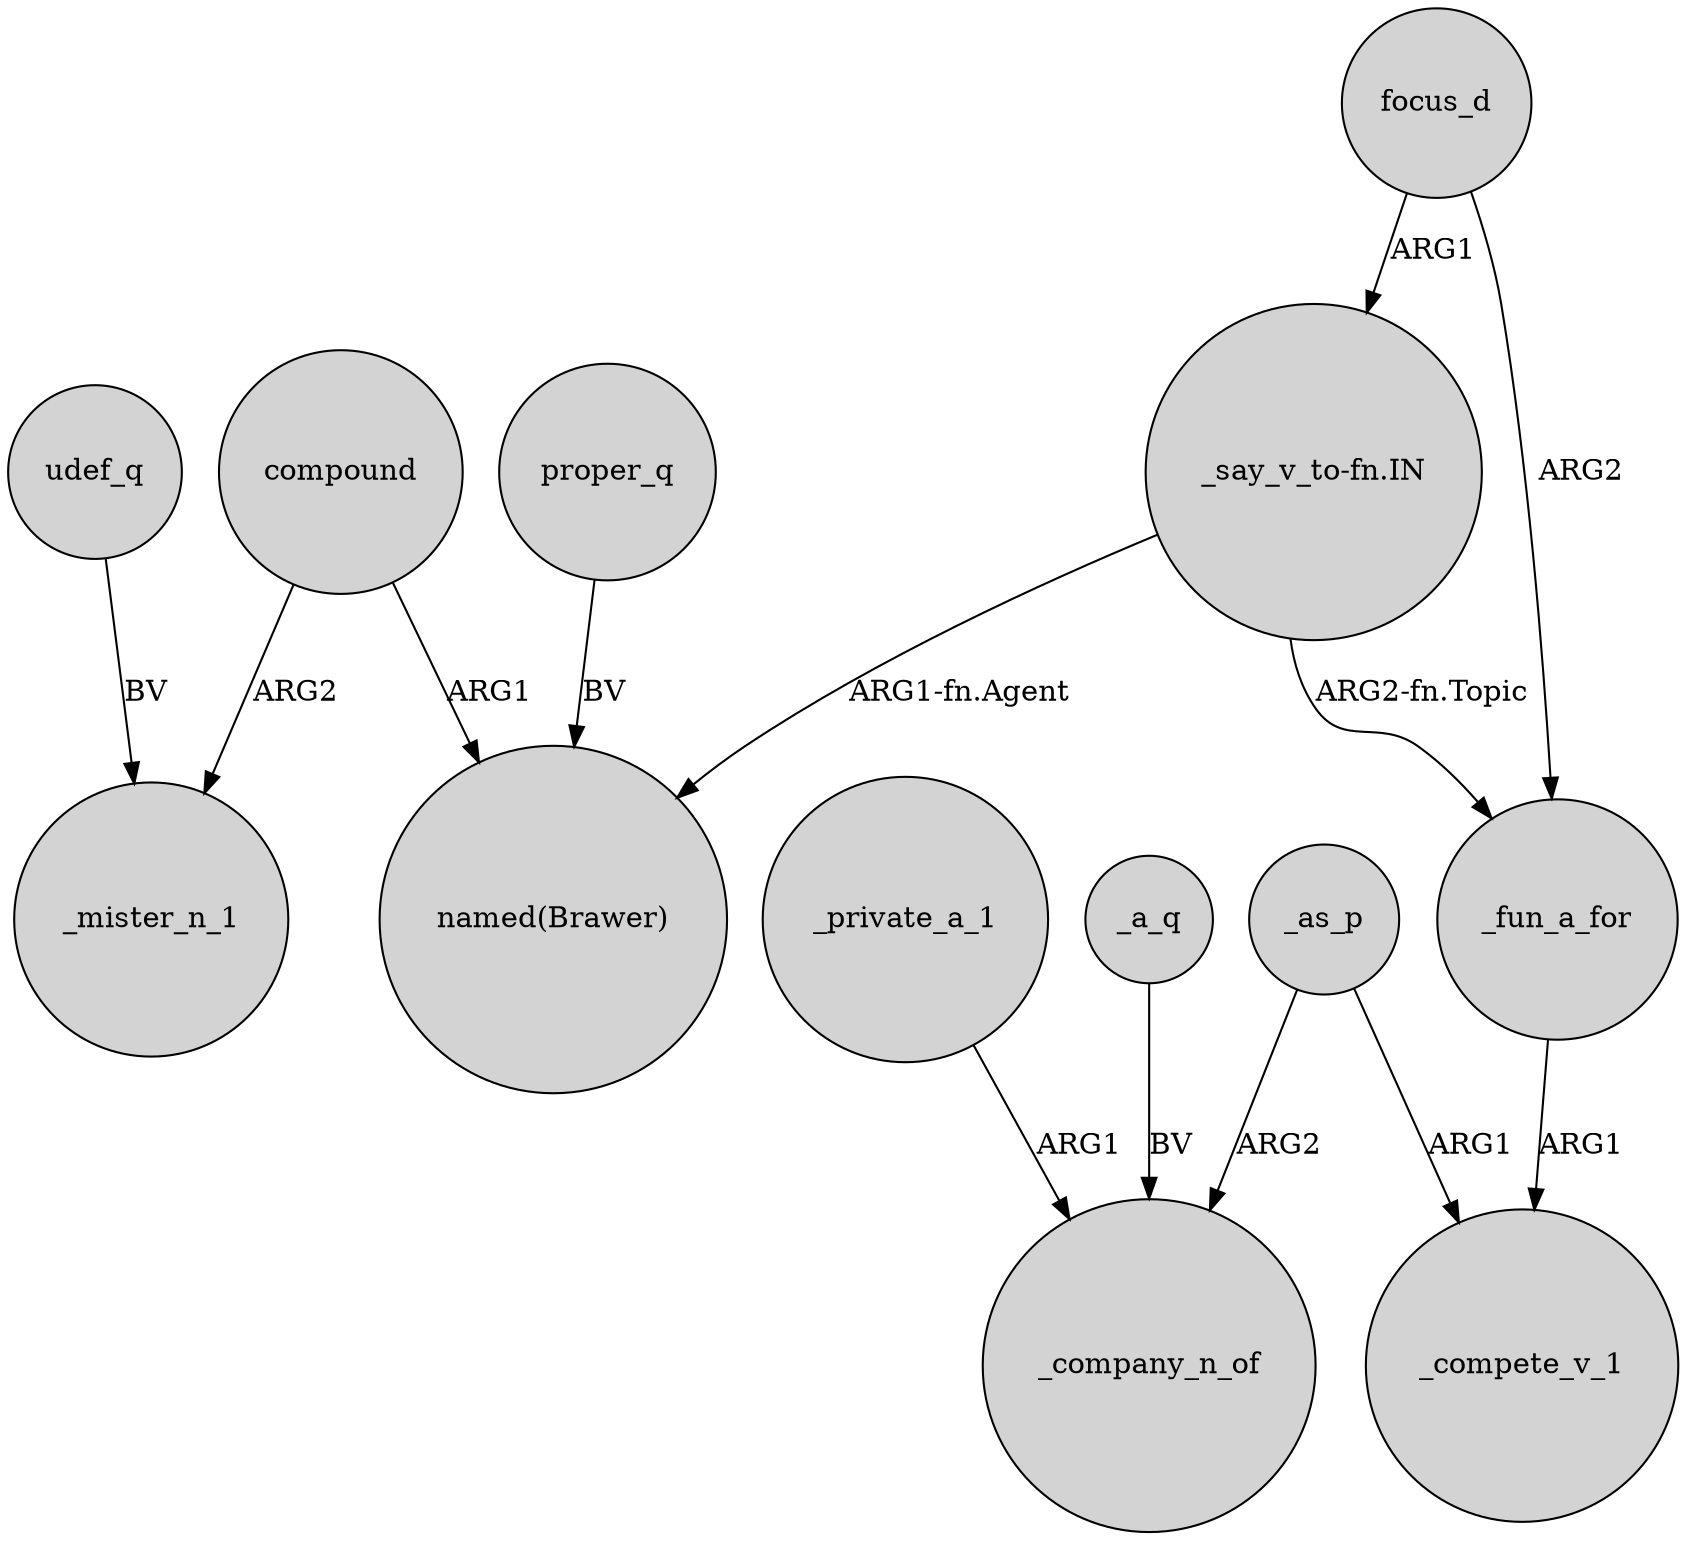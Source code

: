 digraph {
	node [shape=circle style=filled]
	udef_q -> _mister_n_1 [label=BV]
	focus_d -> _fun_a_for [label=ARG2]
	_as_p -> _compete_v_1 [label=ARG1]
	proper_q -> "named(Brawer)" [label=BV]
	compound -> "named(Brawer)" [label=ARG1]
	compound -> _mister_n_1 [label=ARG2]
	"_say_v_to-fn.IN" -> "named(Brawer)" [label="ARG1-fn.Agent"]
	"_say_v_to-fn.IN" -> _fun_a_for [label="ARG2-fn.Topic"]
	_as_p -> _company_n_of [label=ARG2]
	_private_a_1 -> _company_n_of [label=ARG1]
	_a_q -> _company_n_of [label=BV]
	focus_d -> "_say_v_to-fn.IN" [label=ARG1]
	_fun_a_for -> _compete_v_1 [label=ARG1]
}
